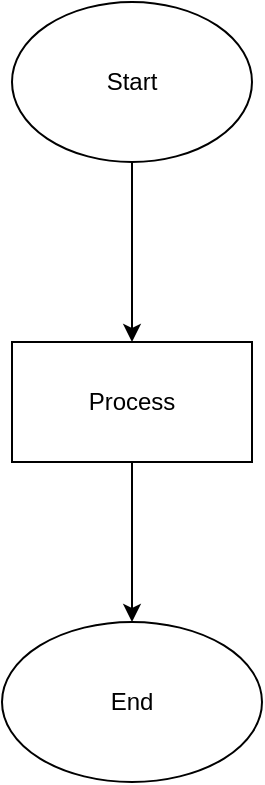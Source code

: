 <mxfile version="20.8.18" type="github">
  <diagram id="C5RBs43oDa-KdzZeNtuy" name="Page-1">
    <mxGraphModel dx="1434" dy="788" grid="1" gridSize="10" guides="1" tooltips="1" connect="1" arrows="1" fold="1" page="1" pageScale="1" pageWidth="827" pageHeight="1169" math="0" shadow="0">
      <root>
        <mxCell id="WIyWlLk6GJQsqaUBKTNV-0" />
        <mxCell id="WIyWlLk6GJQsqaUBKTNV-1" parent="WIyWlLk6GJQsqaUBKTNV-0" />
        <mxCell id="DfIbhtU8F6mah_0YEnTP-3" value="" style="edgeStyle=orthogonalEdgeStyle;rounded=0;orthogonalLoop=1;jettySize=auto;html=1;" edge="1" parent="WIyWlLk6GJQsqaUBKTNV-1" source="DfIbhtU8F6mah_0YEnTP-0" target="DfIbhtU8F6mah_0YEnTP-2">
          <mxGeometry relative="1" as="geometry" />
        </mxCell>
        <mxCell id="DfIbhtU8F6mah_0YEnTP-0" value="Start" style="ellipse;whiteSpace=wrap;html=1;" vertex="1" parent="WIyWlLk6GJQsqaUBKTNV-1">
          <mxGeometry x="120" y="110" width="120" height="80" as="geometry" />
        </mxCell>
        <mxCell id="DfIbhtU8F6mah_0YEnTP-5" value="" style="edgeStyle=orthogonalEdgeStyle;rounded=0;orthogonalLoop=1;jettySize=auto;html=1;" edge="1" parent="WIyWlLk6GJQsqaUBKTNV-1" source="DfIbhtU8F6mah_0YEnTP-2" target="DfIbhtU8F6mah_0YEnTP-4">
          <mxGeometry relative="1" as="geometry" />
        </mxCell>
        <mxCell id="DfIbhtU8F6mah_0YEnTP-2" value="Process" style="whiteSpace=wrap;html=1;" vertex="1" parent="WIyWlLk6GJQsqaUBKTNV-1">
          <mxGeometry x="120" y="280" width="120" height="60" as="geometry" />
        </mxCell>
        <mxCell id="DfIbhtU8F6mah_0YEnTP-4" value="End" style="ellipse;whiteSpace=wrap;html=1;" vertex="1" parent="WIyWlLk6GJQsqaUBKTNV-1">
          <mxGeometry x="115" y="420" width="130" height="80" as="geometry" />
        </mxCell>
      </root>
    </mxGraphModel>
  </diagram>
</mxfile>
